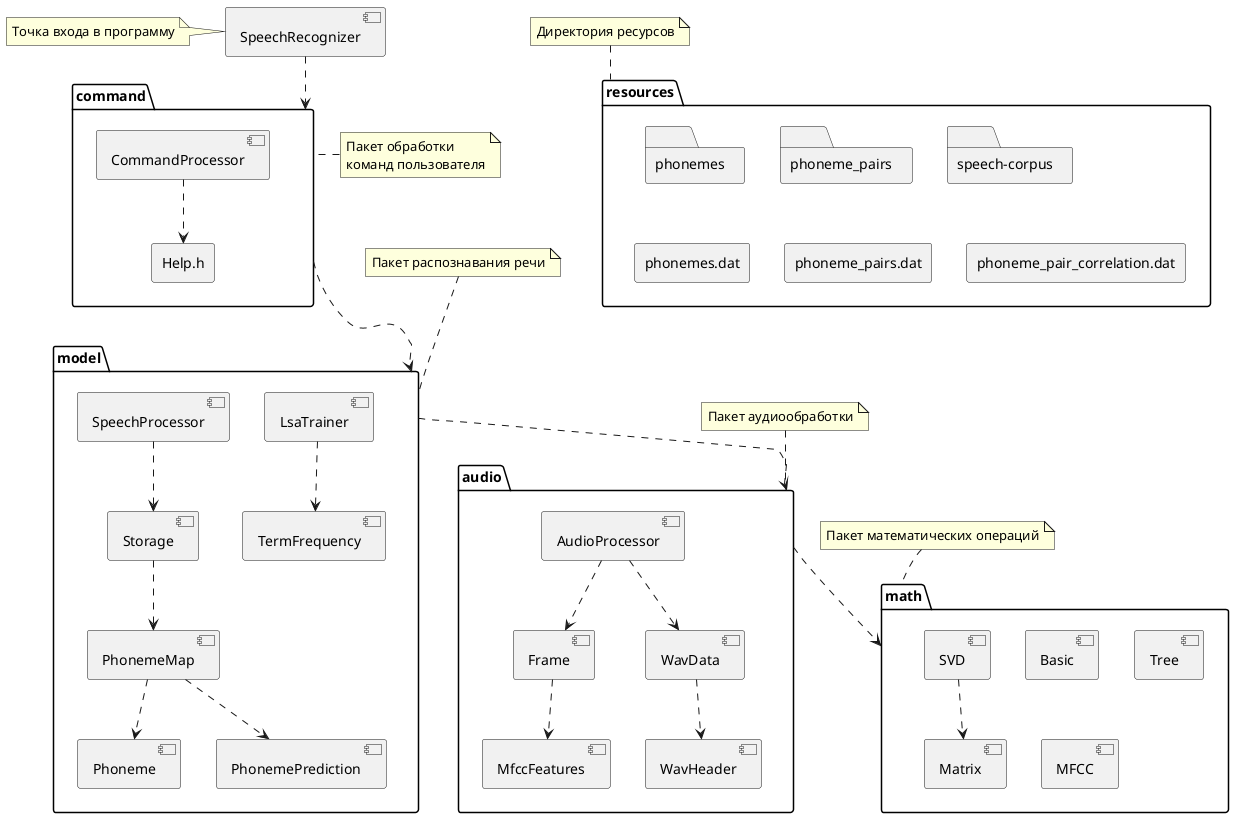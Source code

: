 @startuml


[SpeechRecognizer] -.> command

note left of [SpeechRecognizer]
  Точка входа в программу
end note

package "command" {
  [CommandProcessor]
  rectangle Help.h
}

[CommandProcessor] -.> Help.h

note left of command
  Пакет обработки
  команд пользователя
end note


package "audio" {
  [Frame]
  [MfccFeatures]
  [AudioProcessor]
  [WavData]
  [WavHeader]
}

[Frame] -.> [MfccFeatures]
[WavData] -.> [WavHeader]
[AudioProcessor] -.> [WavData]
[AudioProcessor] -.> [Frame]

note top of audio
  Пакет аудиообработки
end note

package "math" {
  [Basic]
  [Matrix]
  [Tree]
  [MFCC]
  [SVD]
}

[SVD] -.> [Matrix]

note top of math
  Пакет математических операций
end note


package "model" {
  [Phoneme]
  [PhonemeMap]
  [PhonemePrediction]
  [TermFrequency]
  [LsaTrainer]
  [Storage]
  [SpeechProcessor]
}

[PhonemeMap] -.> [Phoneme]
[PhonemeMap] -.> [PhonemePrediction]
[SpeechProcessor] -.> [Storage]
[Storage] -.> [PhonemeMap]
[LsaTrainer] -.> [TermFrequency]

note top of model
  Пакет распознавания речи
end note

folder "resources" {
  folder phonemes
  folder phoneme_pairs
  folder "speech-corpus"
  rectangle phonemes.dat
  rectangle phoneme_pairs.dat
  rectangle phoneme_pair_correlation.dat
}

note top of resources
  Директория ресурсов
end note

command -.-> model
model -.> audio
audio -.> math


@enduml